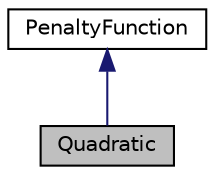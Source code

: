 digraph "Quadratic"
{
  edge [fontname="Helvetica",fontsize="10",labelfontname="Helvetica",labelfontsize="10"];
  node [fontname="Helvetica",fontsize="10",shape=record];
  Node1 [label="Quadratic",height=0.2,width=0.4,color="black", fillcolor="grey75", style="filled", fontcolor="black"];
  Node2 -> Node1 [dir="back",color="midnightblue",fontsize="10",style="solid",fontname="Helvetica"];
  Node2 [label="PenaltyFunction",height=0.2,width=0.4,color="black", fillcolor="white", style="filled",URL="$classPenaltyFunction.html",tooltip="an interface for penalty functions to be passed to DistanceTransform "];
}

